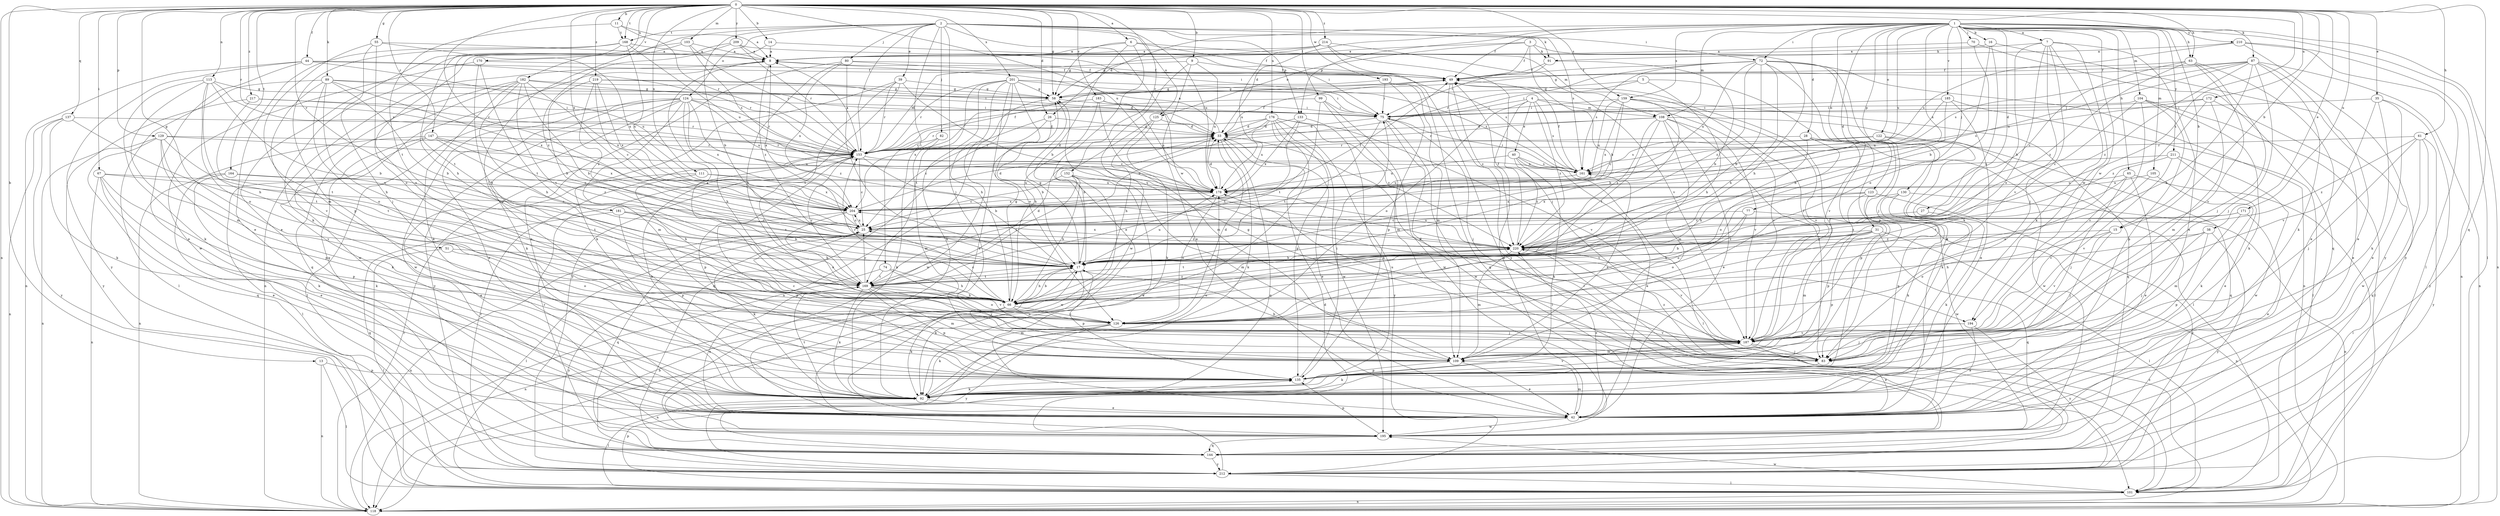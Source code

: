 strict digraph  {
0;
1;
2;
3;
4;
5;
6;
7;
8;
9;
11;
13;
14;
15;
16;
17;
25;
26;
27;
28;
31;
33;
35;
38;
39;
40;
42;
44;
49;
51;
55;
58;
61;
63;
65;
66;
67;
70;
72;
74;
75;
77;
80;
82;
83;
87;
89;
91;
92;
99;
101;
103;
104;
105;
108;
109;
111;
113;
118;
122;
123;
124;
125;
126;
129;
130;
133;
135;
137;
144;
147;
152;
153;
159;
161;
164;
168;
169;
170;
171;
172;
176;
178;
181;
182;
183;
185;
187;
193;
194;
195;
201;
204;
209;
210;
211;
212;
214;
217;
219;
220;
0 -> 6  [label=a];
0 -> 9  [label=b];
0 -> 11  [label=b];
0 -> 13  [label=b];
0 -> 14  [label=b];
0 -> 15  [label=b];
0 -> 25  [label=c];
0 -> 26  [label=d];
0 -> 35  [label=e];
0 -> 38  [label=e];
0 -> 44  [label=f];
0 -> 51  [label=g];
0 -> 55  [label=g];
0 -> 58  [label=g];
0 -> 61  [label=h];
0 -> 63  [label=h];
0 -> 67  [label=i];
0 -> 87  [label=k];
0 -> 89  [label=k];
0 -> 99  [label=l];
0 -> 103  [label=m];
0 -> 111  [label=n];
0 -> 113  [label=n];
0 -> 118  [label=n];
0 -> 129  [label=p];
0 -> 137  [label=q];
0 -> 144  [label=q];
0 -> 147  [label=r];
0 -> 152  [label=r];
0 -> 153  [label=r];
0 -> 159  [label=s];
0 -> 164  [label=t];
0 -> 168  [label=t];
0 -> 170  [label=u];
0 -> 171  [label=u];
0 -> 172  [label=u];
0 -> 176  [label=u];
0 -> 178  [label=u];
0 -> 181  [label=v];
0 -> 182  [label=v];
0 -> 183  [label=v];
0 -> 193  [label=w];
0 -> 201  [label=x];
0 -> 204  [label=x];
0 -> 209  [label=y];
0 -> 214  [label=z];
0 -> 217  [label=z];
0 -> 219  [label=z];
0 -> 220  [label=z];
1 -> 7  [label=a];
1 -> 15  [label=b];
1 -> 16  [label=b];
1 -> 26  [label=d];
1 -> 27  [label=d];
1 -> 28  [label=d];
1 -> 31  [label=d];
1 -> 33  [label=d];
1 -> 49  [label=f];
1 -> 63  [label=h];
1 -> 65  [label=h];
1 -> 70  [label=i];
1 -> 72  [label=i];
1 -> 77  [label=j];
1 -> 101  [label=l];
1 -> 104  [label=m];
1 -> 105  [label=m];
1 -> 108  [label=m];
1 -> 118  [label=n];
1 -> 122  [label=o];
1 -> 123  [label=o];
1 -> 130  [label=p];
1 -> 133  [label=p];
1 -> 159  [label=s];
1 -> 178  [label=u];
1 -> 185  [label=v];
1 -> 194  [label=w];
1 -> 204  [label=x];
1 -> 210  [label=y];
1 -> 211  [label=y];
2 -> 17  [label=b];
2 -> 39  [label=e];
2 -> 72  [label=i];
2 -> 74  [label=i];
2 -> 80  [label=j];
2 -> 82  [label=j];
2 -> 83  [label=j];
2 -> 91  [label=k];
2 -> 124  [label=o];
2 -> 125  [label=o];
2 -> 133  [label=p];
2 -> 135  [label=p];
2 -> 153  [label=r];
2 -> 161  [label=s];
2 -> 168  [label=t];
2 -> 178  [label=u];
2 -> 194  [label=w];
3 -> 8  [label=a];
3 -> 17  [label=b];
3 -> 49  [label=f];
3 -> 66  [label=h];
3 -> 91  [label=k];
3 -> 125  [label=o];
4 -> 40  [label=e];
4 -> 42  [label=e];
4 -> 75  [label=i];
4 -> 108  [label=m];
4 -> 126  [label=o];
4 -> 161  [label=s];
4 -> 187  [label=v];
4 -> 220  [label=z];
5 -> 58  [label=g];
5 -> 66  [label=h];
5 -> 75  [label=i];
5 -> 187  [label=v];
6 -> 8  [label=a];
6 -> 17  [label=b];
6 -> 42  [label=e];
6 -> 49  [label=f];
6 -> 58  [label=g];
6 -> 108  [label=m];
7 -> 17  [label=b];
7 -> 42  [label=e];
7 -> 83  [label=j];
7 -> 91  [label=k];
7 -> 92  [label=k];
7 -> 126  [label=o];
7 -> 187  [label=v];
7 -> 194  [label=w];
8 -> 49  [label=f];
8 -> 118  [label=n];
8 -> 144  [label=q];
8 -> 220  [label=z];
9 -> 42  [label=e];
9 -> 49  [label=f];
9 -> 153  [label=r];
9 -> 178  [label=u];
9 -> 195  [label=w];
11 -> 8  [label=a];
11 -> 153  [label=r];
11 -> 168  [label=t];
11 -> 169  [label=t];
13 -> 101  [label=l];
13 -> 118  [label=n];
13 -> 135  [label=p];
14 -> 8  [label=a];
14 -> 75  [label=i];
14 -> 126  [label=o];
15 -> 83  [label=j];
15 -> 126  [label=o];
15 -> 187  [label=v];
15 -> 220  [label=z];
16 -> 8  [label=a];
16 -> 17  [label=b];
16 -> 92  [label=k];
16 -> 212  [label=y];
17 -> 58  [label=g];
17 -> 66  [label=h];
17 -> 92  [label=k];
17 -> 118  [label=n];
17 -> 135  [label=p];
17 -> 169  [label=t];
17 -> 178  [label=u];
25 -> 8  [label=a];
25 -> 92  [label=k];
25 -> 101  [label=l];
25 -> 118  [label=n];
25 -> 144  [label=q];
25 -> 204  [label=x];
25 -> 220  [label=z];
26 -> 17  [label=b];
26 -> 25  [label=c];
26 -> 33  [label=d];
26 -> 144  [label=q];
27 -> 25  [label=c];
27 -> 92  [label=k];
28 -> 66  [label=h];
28 -> 126  [label=o];
28 -> 135  [label=p];
28 -> 153  [label=r];
28 -> 195  [label=w];
31 -> 17  [label=b];
31 -> 101  [label=l];
31 -> 109  [label=m];
31 -> 135  [label=p];
31 -> 144  [label=q];
31 -> 169  [label=t];
31 -> 220  [label=z];
33 -> 8  [label=a];
33 -> 42  [label=e];
33 -> 49  [label=f];
33 -> 92  [label=k];
33 -> 144  [label=q];
33 -> 153  [label=r];
35 -> 42  [label=e];
35 -> 75  [label=i];
35 -> 92  [label=k];
35 -> 187  [label=v];
35 -> 212  [label=y];
38 -> 66  [label=h];
38 -> 83  [label=j];
38 -> 135  [label=p];
38 -> 212  [label=y];
38 -> 220  [label=z];
39 -> 58  [label=g];
39 -> 92  [label=k];
39 -> 153  [label=r];
39 -> 169  [label=t];
39 -> 212  [label=y];
39 -> 220  [label=z];
40 -> 42  [label=e];
40 -> 92  [label=k];
40 -> 101  [label=l];
40 -> 161  [label=s];
40 -> 178  [label=u];
40 -> 220  [label=z];
42 -> 109  [label=m];
42 -> 195  [label=w];
42 -> 220  [label=z];
44 -> 42  [label=e];
44 -> 49  [label=f];
44 -> 118  [label=n];
44 -> 153  [label=r];
44 -> 178  [label=u];
44 -> 212  [label=y];
49 -> 58  [label=g];
49 -> 101  [label=l];
49 -> 220  [label=z];
51 -> 17  [label=b];
51 -> 101  [label=l];
51 -> 126  [label=o];
55 -> 8  [label=a];
55 -> 83  [label=j];
55 -> 109  [label=m];
55 -> 126  [label=o];
55 -> 204  [label=x];
58 -> 75  [label=i];
58 -> 195  [label=w];
61 -> 83  [label=j];
61 -> 144  [label=q];
61 -> 153  [label=r];
61 -> 195  [label=w];
61 -> 212  [label=y];
61 -> 220  [label=z];
63 -> 25  [label=c];
63 -> 42  [label=e];
63 -> 49  [label=f];
63 -> 83  [label=j];
63 -> 187  [label=v];
63 -> 220  [label=z];
65 -> 42  [label=e];
65 -> 83  [label=j];
65 -> 101  [label=l];
65 -> 169  [label=t];
65 -> 178  [label=u];
66 -> 8  [label=a];
66 -> 17  [label=b];
66 -> 25  [label=c];
66 -> 58  [label=g];
66 -> 83  [label=j];
66 -> 92  [label=k];
66 -> 109  [label=m];
66 -> 126  [label=o];
66 -> 153  [label=r];
66 -> 220  [label=z];
67 -> 25  [label=c];
67 -> 42  [label=e];
67 -> 92  [label=k];
67 -> 118  [label=n];
67 -> 135  [label=p];
67 -> 178  [label=u];
70 -> 8  [label=a];
70 -> 126  [label=o];
70 -> 144  [label=q];
72 -> 17  [label=b];
72 -> 42  [label=e];
72 -> 49  [label=f];
72 -> 66  [label=h];
72 -> 83  [label=j];
72 -> 118  [label=n];
72 -> 135  [label=p];
72 -> 153  [label=r];
72 -> 161  [label=s];
72 -> 178  [label=u];
72 -> 220  [label=z];
74 -> 66  [label=h];
74 -> 169  [label=t];
74 -> 187  [label=v];
74 -> 212  [label=y];
75 -> 33  [label=d];
75 -> 83  [label=j];
75 -> 101  [label=l];
75 -> 169  [label=t];
75 -> 195  [label=w];
77 -> 25  [label=c];
77 -> 66  [label=h];
77 -> 118  [label=n];
77 -> 126  [label=o];
80 -> 17  [label=b];
80 -> 42  [label=e];
80 -> 49  [label=f];
80 -> 66  [label=h];
80 -> 161  [label=s];
80 -> 204  [label=x];
82 -> 92  [label=k];
82 -> 109  [label=m];
82 -> 153  [label=r];
83 -> 58  [label=g];
83 -> 92  [label=k];
83 -> 220  [label=z];
87 -> 42  [label=e];
87 -> 49  [label=f];
87 -> 58  [label=g];
87 -> 66  [label=h];
87 -> 83  [label=j];
87 -> 92  [label=k];
87 -> 118  [label=n];
87 -> 161  [label=s];
87 -> 178  [label=u];
87 -> 220  [label=z];
89 -> 17  [label=b];
89 -> 33  [label=d];
89 -> 58  [label=g];
89 -> 66  [label=h];
89 -> 101  [label=l];
89 -> 126  [label=o];
89 -> 187  [label=v];
89 -> 204  [label=x];
91 -> 17  [label=b];
91 -> 49  [label=f];
91 -> 75  [label=i];
92 -> 42  [label=e];
92 -> 101  [label=l];
92 -> 169  [label=t];
92 -> 178  [label=u];
99 -> 75  [label=i];
99 -> 109  [label=m];
99 -> 153  [label=r];
99 -> 169  [label=t];
99 -> 195  [label=w];
101 -> 118  [label=n];
101 -> 135  [label=p];
101 -> 195  [label=w];
103 -> 8  [label=a];
103 -> 42  [label=e];
103 -> 92  [label=k];
103 -> 153  [label=r];
103 -> 161  [label=s];
104 -> 25  [label=c];
104 -> 75  [label=i];
104 -> 92  [label=k];
104 -> 101  [label=l];
104 -> 135  [label=p];
104 -> 187  [label=v];
105 -> 92  [label=k];
105 -> 178  [label=u];
105 -> 187  [label=v];
108 -> 33  [label=d];
108 -> 42  [label=e];
108 -> 83  [label=j];
108 -> 101  [label=l];
108 -> 109  [label=m];
108 -> 153  [label=r];
108 -> 169  [label=t];
108 -> 187  [label=v];
108 -> 220  [label=z];
109 -> 17  [label=b];
109 -> 42  [label=e];
109 -> 49  [label=f];
109 -> 135  [label=p];
109 -> 161  [label=s];
111 -> 42  [label=e];
111 -> 66  [label=h];
111 -> 178  [label=u];
111 -> 204  [label=x];
113 -> 17  [label=b];
113 -> 58  [label=g];
113 -> 66  [label=h];
113 -> 92  [label=k];
113 -> 109  [label=m];
113 -> 126  [label=o];
113 -> 153  [label=r];
118 -> 153  [label=r];
118 -> 220  [label=z];
122 -> 92  [label=k];
122 -> 144  [label=q];
122 -> 153  [label=r];
122 -> 161  [label=s];
123 -> 126  [label=o];
123 -> 135  [label=p];
123 -> 195  [label=w];
123 -> 204  [label=x];
123 -> 212  [label=y];
124 -> 42  [label=e];
124 -> 66  [label=h];
124 -> 75  [label=i];
124 -> 92  [label=k];
124 -> 101  [label=l];
124 -> 109  [label=m];
124 -> 153  [label=r];
124 -> 178  [label=u];
124 -> 195  [label=w];
124 -> 204  [label=x];
124 -> 212  [label=y];
124 -> 220  [label=z];
125 -> 17  [label=b];
125 -> 33  [label=d];
125 -> 66  [label=h];
125 -> 92  [label=k];
126 -> 33  [label=d];
126 -> 92  [label=k];
126 -> 118  [label=n];
126 -> 187  [label=v];
126 -> 212  [label=y];
129 -> 118  [label=n];
129 -> 135  [label=p];
129 -> 144  [label=q];
129 -> 153  [label=r];
129 -> 169  [label=t];
129 -> 178  [label=u];
129 -> 187  [label=v];
130 -> 92  [label=k];
130 -> 118  [label=n];
130 -> 135  [label=p];
130 -> 204  [label=x];
133 -> 33  [label=d];
133 -> 92  [label=k];
133 -> 169  [label=t];
133 -> 204  [label=x];
135 -> 75  [label=i];
135 -> 92  [label=k];
135 -> 187  [label=v];
137 -> 33  [label=d];
137 -> 92  [label=k];
137 -> 118  [label=n];
137 -> 169  [label=t];
137 -> 212  [label=y];
144 -> 153  [label=r];
144 -> 212  [label=y];
147 -> 25  [label=c];
147 -> 92  [label=k];
147 -> 101  [label=l];
147 -> 118  [label=n];
147 -> 153  [label=r];
147 -> 204  [label=x];
147 -> 220  [label=z];
152 -> 25  [label=c];
152 -> 42  [label=e];
152 -> 66  [label=h];
152 -> 109  [label=m];
152 -> 169  [label=t];
152 -> 178  [label=u];
152 -> 195  [label=w];
153 -> 8  [label=a];
153 -> 17  [label=b];
153 -> 25  [label=c];
153 -> 33  [label=d];
153 -> 49  [label=f];
153 -> 92  [label=k];
153 -> 135  [label=p];
153 -> 161  [label=s];
159 -> 17  [label=b];
159 -> 25  [label=c];
159 -> 75  [label=i];
159 -> 144  [label=q];
159 -> 178  [label=u];
159 -> 187  [label=v];
159 -> 204  [label=x];
161 -> 49  [label=f];
161 -> 75  [label=i];
161 -> 178  [label=u];
164 -> 42  [label=e];
164 -> 92  [label=k];
164 -> 169  [label=t];
164 -> 178  [label=u];
168 -> 8  [label=a];
168 -> 42  [label=e];
168 -> 66  [label=h];
168 -> 135  [label=p];
168 -> 178  [label=u];
168 -> 204  [label=x];
169 -> 25  [label=c];
169 -> 33  [label=d];
169 -> 42  [label=e];
169 -> 66  [label=h];
169 -> 92  [label=k];
169 -> 109  [label=m];
169 -> 126  [label=o];
169 -> 135  [label=p];
169 -> 153  [label=r];
169 -> 187  [label=v];
170 -> 49  [label=f];
170 -> 66  [label=h];
170 -> 169  [label=t];
170 -> 195  [label=w];
171 -> 25  [label=c];
171 -> 42  [label=e];
171 -> 109  [label=m];
171 -> 220  [label=z];
172 -> 42  [label=e];
172 -> 75  [label=i];
172 -> 109  [label=m];
172 -> 161  [label=s];
172 -> 220  [label=z];
176 -> 25  [label=c];
176 -> 33  [label=d];
176 -> 118  [label=n];
176 -> 135  [label=p];
176 -> 153  [label=r];
176 -> 178  [label=u];
176 -> 187  [label=v];
176 -> 195  [label=w];
176 -> 212  [label=y];
176 -> 220  [label=z];
178 -> 33  [label=d];
178 -> 126  [label=o];
178 -> 204  [label=x];
181 -> 17  [label=b];
181 -> 25  [label=c];
181 -> 135  [label=p];
181 -> 144  [label=q];
181 -> 220  [label=z];
182 -> 17  [label=b];
182 -> 58  [label=g];
182 -> 66  [label=h];
182 -> 75  [label=i];
182 -> 92  [label=k];
182 -> 144  [label=q];
182 -> 169  [label=t];
182 -> 195  [label=w];
182 -> 204  [label=x];
183 -> 66  [label=h];
183 -> 75  [label=i];
183 -> 109  [label=m];
183 -> 178  [label=u];
183 -> 204  [label=x];
185 -> 17  [label=b];
185 -> 42  [label=e];
185 -> 75  [label=i];
185 -> 101  [label=l];
185 -> 178  [label=u];
187 -> 25  [label=c];
187 -> 33  [label=d];
187 -> 42  [label=e];
187 -> 49  [label=f];
187 -> 83  [label=j];
187 -> 109  [label=m];
187 -> 178  [label=u];
193 -> 58  [label=g];
193 -> 75  [label=i];
193 -> 109  [label=m];
193 -> 135  [label=p];
193 -> 144  [label=q];
194 -> 42  [label=e];
194 -> 83  [label=j];
194 -> 187  [label=v];
194 -> 212  [label=y];
195 -> 135  [label=p];
195 -> 144  [label=q];
201 -> 42  [label=e];
201 -> 58  [label=g];
201 -> 66  [label=h];
201 -> 75  [label=i];
201 -> 92  [label=k];
201 -> 118  [label=n];
201 -> 126  [label=o];
201 -> 153  [label=r];
201 -> 161  [label=s];
201 -> 169  [label=t];
204 -> 25  [label=c];
204 -> 33  [label=d];
204 -> 49  [label=f];
204 -> 126  [label=o];
204 -> 135  [label=p];
209 -> 8  [label=a];
209 -> 75  [label=i];
209 -> 153  [label=r];
209 -> 169  [label=t];
209 -> 220  [label=z];
210 -> 8  [label=a];
210 -> 101  [label=l];
210 -> 118  [label=n];
210 -> 161  [label=s];
210 -> 212  [label=y];
211 -> 42  [label=e];
211 -> 126  [label=o];
211 -> 161  [label=s];
211 -> 187  [label=v];
211 -> 195  [label=w];
212 -> 17  [label=b];
212 -> 33  [label=d];
212 -> 101  [label=l];
212 -> 153  [label=r];
214 -> 8  [label=a];
214 -> 58  [label=g];
214 -> 83  [label=j];
214 -> 178  [label=u];
214 -> 187  [label=v];
214 -> 212  [label=y];
217 -> 75  [label=i];
217 -> 153  [label=r];
217 -> 169  [label=t];
217 -> 212  [label=y];
219 -> 17  [label=b];
219 -> 25  [label=c];
219 -> 33  [label=d];
219 -> 58  [label=g];
219 -> 204  [label=x];
219 -> 220  [label=z];
220 -> 17  [label=b];
220 -> 49  [label=f];
220 -> 109  [label=m];
220 -> 169  [label=t];
220 -> 178  [label=u];
220 -> 187  [label=v];
220 -> 204  [label=x];
}
